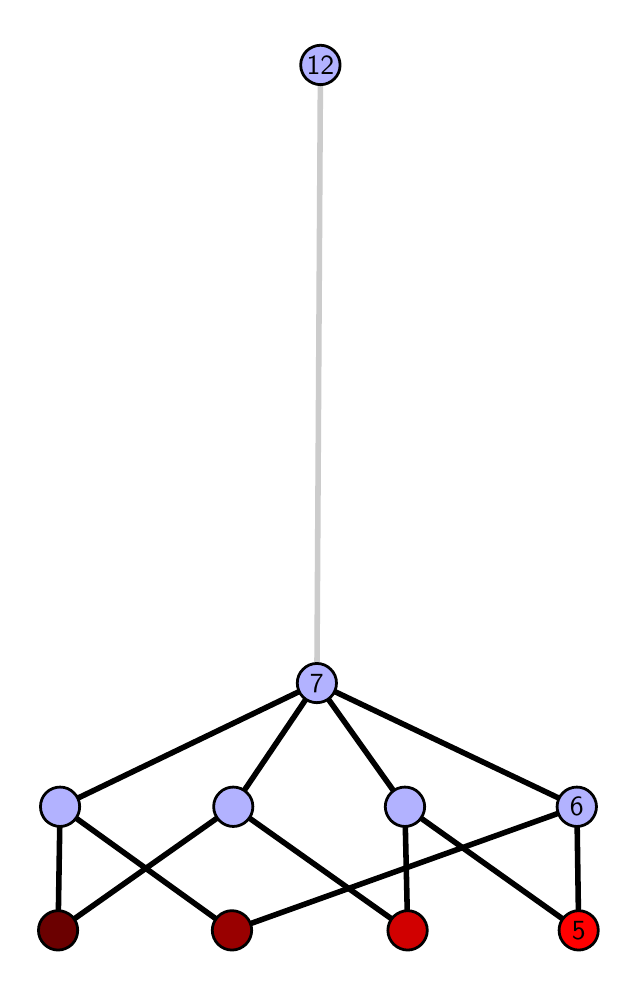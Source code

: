\begingroup%
\makeatletter%
\begin{pgfpicture}%
\pgfpathrectangle{\pgfpointorigin}{\pgfqpoint{2.907in}{4.7in}}%
\pgfusepath{use as bounding box, clip}%
\begin{pgfscope}%
\pgfsetbuttcap%
\pgfsetmiterjoin%
\definecolor{currentfill}{rgb}{1.0,1.0,1.0}%
\pgfsetfillcolor{currentfill}%
\pgfsetlinewidth{0.0pt}%
\definecolor{currentstroke}{rgb}{1.0,1.0,1.0}%
\pgfsetstrokecolor{currentstroke}%
\pgfsetdash{}{0pt}%
\pgfpathmoveto{\pgfqpoint{0.0in}{0.0in}}%
\pgfpathlineto{\pgfqpoint{2.907in}{0.0in}}%
\pgfpathlineto{\pgfqpoint{2.907in}{4.7in}}%
\pgfpathlineto{\pgfqpoint{0.0in}{4.7in}}%
\pgfpathlineto{\pgfqpoint{0.0in}{0.0in}}%
\pgfpathclose%
\pgfusepath{fill}%
\end{pgfscope}%
\begin{pgfscope}%
\pgfsetbuttcap%
\pgfsetmiterjoin%
\definecolor{currentfill}{rgb}{1.0,1.0,1.0}%
\pgfsetfillcolor{currentfill}%
\pgfsetlinewidth{0.0pt}%
\definecolor{currentstroke}{rgb}{0.0,0.0,0.0}%
\pgfsetstrokecolor{currentstroke}%
\pgfsetstrokeopacity{0.0}%
\pgfsetdash{}{0pt}%
\pgfpathmoveto{\pgfqpoint{0.1in}{0.1in}}%
\pgfpathlineto{\pgfqpoint{2.807in}{0.1in}}%
\pgfpathlineto{\pgfqpoint{2.807in}{4.6in}}%
\pgfpathlineto{\pgfqpoint{0.1in}{4.6in}}%
\pgfpathlineto{\pgfqpoint{0.1in}{0.1in}}%
\pgfpathclose%
\pgfusepath{fill}%
\end{pgfscope}%
\begin{pgfscope}%
\pgfpathrectangle{\pgfqpoint{0.1in}{0.1in}}{\pgfqpoint{2.707in}{4.5in}}%
\pgfusepath{clip}%
\pgfsetrectcap%
\pgfsetroundjoin%
\pgfsetlinewidth{2.007pt}%
\definecolor{currentstroke}{rgb}{0.0,0.0,0.0}%
\pgfsetstrokecolor{currentstroke}%
\pgfsetdash{}{0pt}%
\pgfpathmoveto{\pgfqpoint{2.755in}{0.187in}}%
\pgfpathlineto{\pgfqpoint{1.886in}{0.805in}}%
\pgfusepath{stroke}%
\end{pgfscope}%
\begin{pgfscope}%
\pgfpathrectangle{\pgfqpoint{0.1in}{0.1in}}{\pgfqpoint{2.707in}{4.5in}}%
\pgfusepath{clip}%
\pgfsetrectcap%
\pgfsetroundjoin%
\pgfsetlinewidth{2.007pt}%
\definecolor{currentstroke}{rgb}{0.0,0.0,0.0}%
\pgfsetstrokecolor{currentstroke}%
\pgfsetdash{}{0pt}%
\pgfpathmoveto{\pgfqpoint{2.755in}{0.187in}}%
\pgfpathlineto{\pgfqpoint{2.746in}{0.805in}}%
\pgfusepath{stroke}%
\end{pgfscope}%
\begin{pgfscope}%
\pgfpathrectangle{\pgfqpoint{0.1in}{0.1in}}{\pgfqpoint{2.707in}{4.5in}}%
\pgfusepath{clip}%
\pgfsetrectcap%
\pgfsetroundjoin%
\pgfsetlinewidth{2.007pt}%
\definecolor{currentstroke}{rgb}{0.0,0.0,0.0}%
\pgfsetstrokecolor{currentstroke}%
\pgfsetdash{}{0pt}%
\pgfpathmoveto{\pgfqpoint{1.9in}{0.187in}}%
\pgfpathlineto{\pgfqpoint{1.886in}{0.805in}}%
\pgfusepath{stroke}%
\end{pgfscope}%
\begin{pgfscope}%
\pgfpathrectangle{\pgfqpoint{0.1in}{0.1in}}{\pgfqpoint{2.707in}{4.5in}}%
\pgfusepath{clip}%
\pgfsetrectcap%
\pgfsetroundjoin%
\pgfsetlinewidth{2.007pt}%
\definecolor{currentstroke}{rgb}{0.0,0.0,0.0}%
\pgfsetstrokecolor{currentstroke}%
\pgfsetdash{}{0pt}%
\pgfpathmoveto{\pgfqpoint{1.9in}{0.187in}}%
\pgfpathlineto{\pgfqpoint{1.028in}{0.805in}}%
\pgfusepath{stroke}%
\end{pgfscope}%
\begin{pgfscope}%
\pgfpathrectangle{\pgfqpoint{0.1in}{0.1in}}{\pgfqpoint{2.707in}{4.5in}}%
\pgfusepath{clip}%
\pgfsetrectcap%
\pgfsetroundjoin%
\pgfsetlinewidth{2.007pt}%
\definecolor{currentstroke}{rgb}{0.0,0.0,0.0}%
\pgfsetstrokecolor{currentstroke}%
\pgfsetdash{}{0pt}%
\pgfpathmoveto{\pgfqpoint{1.021in}{0.187in}}%
\pgfpathlineto{\pgfqpoint{2.746in}{0.805in}}%
\pgfusepath{stroke}%
\end{pgfscope}%
\begin{pgfscope}%
\pgfpathrectangle{\pgfqpoint{0.1in}{0.1in}}{\pgfqpoint{2.707in}{4.5in}}%
\pgfusepath{clip}%
\pgfsetrectcap%
\pgfsetroundjoin%
\pgfsetlinewidth{2.007pt}%
\definecolor{currentstroke}{rgb}{0.0,0.0,0.0}%
\pgfsetstrokecolor{currentstroke}%
\pgfsetdash{}{0pt}%
\pgfpathmoveto{\pgfqpoint{1.021in}{0.187in}}%
\pgfpathlineto{\pgfqpoint{0.162in}{0.805in}}%
\pgfusepath{stroke}%
\end{pgfscope}%
\begin{pgfscope}%
\pgfpathrectangle{\pgfqpoint{0.1in}{0.1in}}{\pgfqpoint{2.707in}{4.5in}}%
\pgfusepath{clip}%
\pgfsetrectcap%
\pgfsetroundjoin%
\pgfsetlinewidth{2.007pt}%
\definecolor{currentstroke}{rgb}{0.0,0.0,0.0}%
\pgfsetstrokecolor{currentstroke}%
\pgfsetdash{}{0pt}%
\pgfpathmoveto{\pgfqpoint{0.152in}{0.187in}}%
\pgfpathlineto{\pgfqpoint{1.028in}{0.805in}}%
\pgfusepath{stroke}%
\end{pgfscope}%
\begin{pgfscope}%
\pgfpathrectangle{\pgfqpoint{0.1in}{0.1in}}{\pgfqpoint{2.707in}{4.5in}}%
\pgfusepath{clip}%
\pgfsetrectcap%
\pgfsetroundjoin%
\pgfsetlinewidth{2.007pt}%
\definecolor{currentstroke}{rgb}{0.0,0.0,0.0}%
\pgfsetstrokecolor{currentstroke}%
\pgfsetdash{}{0pt}%
\pgfpathmoveto{\pgfqpoint{0.152in}{0.187in}}%
\pgfpathlineto{\pgfqpoint{0.162in}{0.805in}}%
\pgfusepath{stroke}%
\end{pgfscope}%
\begin{pgfscope}%
\pgfpathrectangle{\pgfqpoint{0.1in}{0.1in}}{\pgfqpoint{2.707in}{4.5in}}%
\pgfusepath{clip}%
\pgfsetrectcap%
\pgfsetroundjoin%
\pgfsetlinewidth{2.007pt}%
\definecolor{currentstroke}{rgb}{0.0,0.0,0.0}%
\pgfsetstrokecolor{currentstroke}%
\pgfsetdash{}{0pt}%
\pgfpathmoveto{\pgfqpoint{1.886in}{0.805in}}%
\pgfpathlineto{\pgfqpoint{1.446in}{1.423in}}%
\pgfusepath{stroke}%
\end{pgfscope}%
\begin{pgfscope}%
\pgfpathrectangle{\pgfqpoint{0.1in}{0.1in}}{\pgfqpoint{2.707in}{4.5in}}%
\pgfusepath{clip}%
\pgfsetrectcap%
\pgfsetroundjoin%
\pgfsetlinewidth{2.007pt}%
\definecolor{currentstroke}{rgb}{0.0,0.0,0.0}%
\pgfsetstrokecolor{currentstroke}%
\pgfsetdash{}{0pt}%
\pgfpathmoveto{\pgfqpoint{2.746in}{0.805in}}%
\pgfpathlineto{\pgfqpoint{1.446in}{1.423in}}%
\pgfusepath{stroke}%
\end{pgfscope}%
\begin{pgfscope}%
\pgfpathrectangle{\pgfqpoint{0.1in}{0.1in}}{\pgfqpoint{2.707in}{4.5in}}%
\pgfusepath{clip}%
\pgfsetrectcap%
\pgfsetroundjoin%
\pgfsetlinewidth{2.007pt}%
\definecolor{currentstroke}{rgb}{0.0,0.0,0.0}%
\pgfsetstrokecolor{currentstroke}%
\pgfsetdash{}{0pt}%
\pgfpathmoveto{\pgfqpoint{1.446in}{1.423in}}%
\pgfpathlineto{\pgfqpoint{1.028in}{0.805in}}%
\pgfusepath{stroke}%
\end{pgfscope}%
\begin{pgfscope}%
\pgfpathrectangle{\pgfqpoint{0.1in}{0.1in}}{\pgfqpoint{2.707in}{4.5in}}%
\pgfusepath{clip}%
\pgfsetrectcap%
\pgfsetroundjoin%
\pgfsetlinewidth{2.007pt}%
\definecolor{currentstroke}{rgb}{0.0,0.0,0.0}%
\pgfsetstrokecolor{currentstroke}%
\pgfsetdash{}{0pt}%
\pgfpathmoveto{\pgfqpoint{1.446in}{1.423in}}%
\pgfpathlineto{\pgfqpoint{0.162in}{0.805in}}%
\pgfusepath{stroke}%
\end{pgfscope}%
\begin{pgfscope}%
\pgfpathrectangle{\pgfqpoint{0.1in}{0.1in}}{\pgfqpoint{2.707in}{4.5in}}%
\pgfusepath{clip}%
\pgfsetrectcap%
\pgfsetroundjoin%
\pgfsetlinewidth{2.007pt}%
\definecolor{currentstroke}{rgb}{0.8,0.8,0.8}%
\pgfsetstrokecolor{currentstroke}%
\pgfsetdash{}{0pt}%
\pgfpathmoveto{\pgfqpoint{1.446in}{1.423in}}%
\pgfpathlineto{\pgfqpoint{1.464in}{4.513in}}%
\pgfusepath{stroke}%
\end{pgfscope}%
\begin{pgfscope}%
\pgfsetbuttcap%
\pgfsetroundjoin%
\definecolor{currentfill}{rgb}{0.7,0.7,1.0}%
\pgfsetfillcolor{currentfill}%
\pgfsetlinewidth{1.004pt}%
\definecolor{currentstroke}{rgb}{0.0,0.0,0.0}%
\pgfsetstrokecolor{currentstroke}%
\pgfsetdash{}{0pt}%
\pgfpathmoveto{\pgfqpoint{0.162in}{0.706in}}%
\pgfpathcurveto{\pgfqpoint{0.188in}{0.706in}}{\pgfqpoint{0.213in}{0.717in}}{\pgfqpoint{0.231in}{0.735in}}%
\pgfpathcurveto{\pgfqpoint{0.25in}{0.754in}}{\pgfqpoint{0.26in}{0.779in}}{\pgfqpoint{0.26in}{0.805in}}%
\pgfpathcurveto{\pgfqpoint{0.26in}{0.831in}}{\pgfqpoint{0.25in}{0.856in}}{\pgfqpoint{0.231in}{0.874in}}%
\pgfpathcurveto{\pgfqpoint{0.213in}{0.893in}}{\pgfqpoint{0.188in}{0.903in}}{\pgfqpoint{0.162in}{0.903in}}%
\pgfpathcurveto{\pgfqpoint{0.136in}{0.903in}}{\pgfqpoint{0.111in}{0.893in}}{\pgfqpoint{0.092in}{0.874in}}%
\pgfpathcurveto{\pgfqpoint{0.074in}{0.856in}}{\pgfqpoint{0.064in}{0.831in}}{\pgfqpoint{0.064in}{0.805in}}%
\pgfpathcurveto{\pgfqpoint{0.064in}{0.779in}}{\pgfqpoint{0.074in}{0.754in}}{\pgfqpoint{0.092in}{0.735in}}%
\pgfpathcurveto{\pgfqpoint{0.111in}{0.717in}}{\pgfqpoint{0.136in}{0.706in}}{\pgfqpoint{0.162in}{0.706in}}%
\pgfpathlineto{\pgfqpoint{0.162in}{0.706in}}%
\pgfpathclose%
\pgfusepath{stroke,fill}%
\end{pgfscope}%
\begin{pgfscope}%
\pgfsetbuttcap%
\pgfsetroundjoin%
\definecolor{currentfill}{rgb}{0.7,0.7,1.0}%
\pgfsetfillcolor{currentfill}%
\pgfsetlinewidth{1.004pt}%
\definecolor{currentstroke}{rgb}{0.0,0.0,0.0}%
\pgfsetstrokecolor{currentstroke}%
\pgfsetdash{}{0pt}%
\pgfpathmoveto{\pgfqpoint{1.028in}{0.706in}}%
\pgfpathcurveto{\pgfqpoint{1.054in}{0.706in}}{\pgfqpoint{1.079in}{0.717in}}{\pgfqpoint{1.097in}{0.735in}}%
\pgfpathcurveto{\pgfqpoint{1.116in}{0.754in}}{\pgfqpoint{1.126in}{0.779in}}{\pgfqpoint{1.126in}{0.805in}}%
\pgfpathcurveto{\pgfqpoint{1.126in}{0.831in}}{\pgfqpoint{1.116in}{0.856in}}{\pgfqpoint{1.097in}{0.874in}}%
\pgfpathcurveto{\pgfqpoint{1.079in}{0.893in}}{\pgfqpoint{1.054in}{0.903in}}{\pgfqpoint{1.028in}{0.903in}}%
\pgfpathcurveto{\pgfqpoint{1.002in}{0.903in}}{\pgfqpoint{0.977in}{0.893in}}{\pgfqpoint{0.959in}{0.874in}}%
\pgfpathcurveto{\pgfqpoint{0.94in}{0.856in}}{\pgfqpoint{0.93in}{0.831in}}{\pgfqpoint{0.93in}{0.805in}}%
\pgfpathcurveto{\pgfqpoint{0.93in}{0.779in}}{\pgfqpoint{0.94in}{0.754in}}{\pgfqpoint{0.959in}{0.735in}}%
\pgfpathcurveto{\pgfqpoint{0.977in}{0.717in}}{\pgfqpoint{1.002in}{0.706in}}{\pgfqpoint{1.028in}{0.706in}}%
\pgfpathlineto{\pgfqpoint{1.028in}{0.706in}}%
\pgfpathclose%
\pgfusepath{stroke,fill}%
\end{pgfscope}%
\begin{pgfscope}%
\pgfsetbuttcap%
\pgfsetroundjoin%
\definecolor{currentfill}{rgb}{0.7,0.7,1.0}%
\pgfsetfillcolor{currentfill}%
\pgfsetlinewidth{1.004pt}%
\definecolor{currentstroke}{rgb}{0.0,0.0,0.0}%
\pgfsetstrokecolor{currentstroke}%
\pgfsetdash{}{0pt}%
\pgfpathmoveto{\pgfqpoint{1.886in}{0.706in}}%
\pgfpathcurveto{\pgfqpoint{1.913in}{0.706in}}{\pgfqpoint{1.938in}{0.717in}}{\pgfqpoint{1.956in}{0.735in}}%
\pgfpathcurveto{\pgfqpoint{1.974in}{0.754in}}{\pgfqpoint{1.985in}{0.779in}}{\pgfqpoint{1.985in}{0.805in}}%
\pgfpathcurveto{\pgfqpoint{1.985in}{0.831in}}{\pgfqpoint{1.974in}{0.856in}}{\pgfqpoint{1.956in}{0.874in}}%
\pgfpathcurveto{\pgfqpoint{1.938in}{0.893in}}{\pgfqpoint{1.913in}{0.903in}}{\pgfqpoint{1.886in}{0.903in}}%
\pgfpathcurveto{\pgfqpoint{1.86in}{0.903in}}{\pgfqpoint{1.835in}{0.893in}}{\pgfqpoint{1.817in}{0.874in}}%
\pgfpathcurveto{\pgfqpoint{1.799in}{0.856in}}{\pgfqpoint{1.788in}{0.831in}}{\pgfqpoint{1.788in}{0.805in}}%
\pgfpathcurveto{\pgfqpoint{1.788in}{0.779in}}{\pgfqpoint{1.799in}{0.754in}}{\pgfqpoint{1.817in}{0.735in}}%
\pgfpathcurveto{\pgfqpoint{1.835in}{0.717in}}{\pgfqpoint{1.86in}{0.706in}}{\pgfqpoint{1.886in}{0.706in}}%
\pgfpathlineto{\pgfqpoint{1.886in}{0.706in}}%
\pgfpathclose%
\pgfusepath{stroke,fill}%
\end{pgfscope}%
\begin{pgfscope}%
\pgfsetbuttcap%
\pgfsetroundjoin%
\definecolor{currentfill}{rgb}{0.7,0.7,1.0}%
\pgfsetfillcolor{currentfill}%
\pgfsetlinewidth{1.004pt}%
\definecolor{currentstroke}{rgb}{0.0,0.0,0.0}%
\pgfsetstrokecolor{currentstroke}%
\pgfsetdash{}{0pt}%
\pgfpathmoveto{\pgfqpoint{2.746in}{0.706in}}%
\pgfpathcurveto{\pgfqpoint{2.772in}{0.706in}}{\pgfqpoint{2.797in}{0.717in}}{\pgfqpoint{2.815in}{0.735in}}%
\pgfpathcurveto{\pgfqpoint{2.833in}{0.754in}}{\pgfqpoint{2.844in}{0.779in}}{\pgfqpoint{2.844in}{0.805in}}%
\pgfpathcurveto{\pgfqpoint{2.844in}{0.831in}}{\pgfqpoint{2.833in}{0.856in}}{\pgfqpoint{2.815in}{0.874in}}%
\pgfpathcurveto{\pgfqpoint{2.797in}{0.893in}}{\pgfqpoint{2.772in}{0.903in}}{\pgfqpoint{2.746in}{0.903in}}%
\pgfpathcurveto{\pgfqpoint{2.72in}{0.903in}}{\pgfqpoint{2.695in}{0.893in}}{\pgfqpoint{2.676in}{0.874in}}%
\pgfpathcurveto{\pgfqpoint{2.658in}{0.856in}}{\pgfqpoint{2.647in}{0.831in}}{\pgfqpoint{2.647in}{0.805in}}%
\pgfpathcurveto{\pgfqpoint{2.647in}{0.779in}}{\pgfqpoint{2.658in}{0.754in}}{\pgfqpoint{2.676in}{0.735in}}%
\pgfpathcurveto{\pgfqpoint{2.695in}{0.717in}}{\pgfqpoint{2.72in}{0.706in}}{\pgfqpoint{2.746in}{0.706in}}%
\pgfpathlineto{\pgfqpoint{2.746in}{0.706in}}%
\pgfpathclose%
\pgfusepath{stroke,fill}%
\end{pgfscope}%
\begin{pgfscope}%
\pgfsetbuttcap%
\pgfsetroundjoin%
\definecolor{currentfill}{rgb}{0.7,0.7,1.0}%
\pgfsetfillcolor{currentfill}%
\pgfsetlinewidth{1.004pt}%
\definecolor{currentstroke}{rgb}{0.0,0.0,0.0}%
\pgfsetstrokecolor{currentstroke}%
\pgfsetdash{}{0pt}%
\pgfpathmoveto{\pgfqpoint{1.446in}{1.325in}}%
\pgfpathcurveto{\pgfqpoint{1.472in}{1.325in}}{\pgfqpoint{1.497in}{1.335in}}{\pgfqpoint{1.515in}{1.353in}}%
\pgfpathcurveto{\pgfqpoint{1.534in}{1.372in}}{\pgfqpoint{1.544in}{1.397in}}{\pgfqpoint{1.544in}{1.423in}}%
\pgfpathcurveto{\pgfqpoint{1.544in}{1.449in}}{\pgfqpoint{1.534in}{1.474in}}{\pgfqpoint{1.515in}{1.492in}}%
\pgfpathcurveto{\pgfqpoint{1.497in}{1.511in}}{\pgfqpoint{1.472in}{1.521in}}{\pgfqpoint{1.446in}{1.521in}}%
\pgfpathcurveto{\pgfqpoint{1.42in}{1.521in}}{\pgfqpoint{1.395in}{1.511in}}{\pgfqpoint{1.377in}{1.492in}}%
\pgfpathcurveto{\pgfqpoint{1.358in}{1.474in}}{\pgfqpoint{1.348in}{1.449in}}{\pgfqpoint{1.348in}{1.423in}}%
\pgfpathcurveto{\pgfqpoint{1.348in}{1.397in}}{\pgfqpoint{1.358in}{1.372in}}{\pgfqpoint{1.377in}{1.353in}}%
\pgfpathcurveto{\pgfqpoint{1.395in}{1.335in}}{\pgfqpoint{1.42in}{1.325in}}{\pgfqpoint{1.446in}{1.325in}}%
\pgfpathlineto{\pgfqpoint{1.446in}{1.325in}}%
\pgfpathclose%
\pgfusepath{stroke,fill}%
\end{pgfscope}%
\begin{pgfscope}%
\pgfsetbuttcap%
\pgfsetroundjoin%
\definecolor{currentfill}{rgb}{0.7,0.7,1.0}%
\pgfsetfillcolor{currentfill}%
\pgfsetlinewidth{1.004pt}%
\definecolor{currentstroke}{rgb}{0.0,0.0,0.0}%
\pgfsetstrokecolor{currentstroke}%
\pgfsetdash{}{0pt}%
\pgfpathmoveto{\pgfqpoint{1.464in}{4.415in}}%
\pgfpathcurveto{\pgfqpoint{1.49in}{4.415in}}{\pgfqpoint{1.515in}{4.426in}}{\pgfqpoint{1.533in}{4.444in}}%
\pgfpathcurveto{\pgfqpoint{1.552in}{4.462in}}{\pgfqpoint{1.562in}{4.487in}}{\pgfqpoint{1.562in}{4.513in}}%
\pgfpathcurveto{\pgfqpoint{1.562in}{4.54in}}{\pgfqpoint{1.552in}{4.564in}}{\pgfqpoint{1.533in}{4.583in}}%
\pgfpathcurveto{\pgfqpoint{1.515in}{4.601in}}{\pgfqpoint{1.49in}{4.612in}}{\pgfqpoint{1.464in}{4.612in}}%
\pgfpathcurveto{\pgfqpoint{1.438in}{4.612in}}{\pgfqpoint{1.413in}{4.601in}}{\pgfqpoint{1.394in}{4.583in}}%
\pgfpathcurveto{\pgfqpoint{1.376in}{4.564in}}{\pgfqpoint{1.365in}{4.54in}}{\pgfqpoint{1.365in}{4.513in}}%
\pgfpathcurveto{\pgfqpoint{1.365in}{4.487in}}{\pgfqpoint{1.376in}{4.462in}}{\pgfqpoint{1.394in}{4.444in}}%
\pgfpathcurveto{\pgfqpoint{1.413in}{4.426in}}{\pgfqpoint{1.438in}{4.415in}}{\pgfqpoint{1.464in}{4.415in}}%
\pgfpathlineto{\pgfqpoint{1.464in}{4.415in}}%
\pgfpathclose%
\pgfusepath{stroke,fill}%
\end{pgfscope}%
\begin{pgfscope}%
\pgfsetbuttcap%
\pgfsetroundjoin%
\definecolor{currentfill}{rgb}{0.418,0.0,0.0}%
\pgfsetfillcolor{currentfill}%
\pgfsetlinewidth{1.004pt}%
\definecolor{currentstroke}{rgb}{0.0,0.0,0.0}%
\pgfsetstrokecolor{currentstroke}%
\pgfsetdash{}{0pt}%
\pgfpathmoveto{\pgfqpoint{0.152in}{0.088in}}%
\pgfpathcurveto{\pgfqpoint{0.178in}{0.088in}}{\pgfqpoint{0.203in}{0.099in}}{\pgfqpoint{0.222in}{0.117in}}%
\pgfpathcurveto{\pgfqpoint{0.24in}{0.136in}}{\pgfqpoint{0.25in}{0.16in}}{\pgfqpoint{0.25in}{0.187in}}%
\pgfpathcurveto{\pgfqpoint{0.25in}{0.213in}}{\pgfqpoint{0.24in}{0.238in}}{\pgfqpoint{0.222in}{0.256in}}%
\pgfpathcurveto{\pgfqpoint{0.203in}{0.274in}}{\pgfqpoint{0.178in}{0.285in}}{\pgfqpoint{0.152in}{0.285in}}%
\pgfpathcurveto{\pgfqpoint{0.126in}{0.285in}}{\pgfqpoint{0.101in}{0.274in}}{\pgfqpoint{0.083in}{0.256in}}%
\pgfpathcurveto{\pgfqpoint{0.064in}{0.238in}}{\pgfqpoint{0.054in}{0.213in}}{\pgfqpoint{0.054in}{0.187in}}%
\pgfpathcurveto{\pgfqpoint{0.054in}{0.16in}}{\pgfqpoint{0.064in}{0.136in}}{\pgfqpoint{0.083in}{0.117in}}%
\pgfpathcurveto{\pgfqpoint{0.101in}{0.099in}}{\pgfqpoint{0.126in}{0.088in}}{\pgfqpoint{0.152in}{0.088in}}%
\pgfpathlineto{\pgfqpoint{0.152in}{0.088in}}%
\pgfpathclose%
\pgfusepath{stroke,fill}%
\end{pgfscope}%
\begin{pgfscope}%
\pgfsetbuttcap%
\pgfsetroundjoin%
\definecolor{currentfill}{rgb}{0.6,0.0,0.0}%
\pgfsetfillcolor{currentfill}%
\pgfsetlinewidth{1.004pt}%
\definecolor{currentstroke}{rgb}{0.0,0.0,0.0}%
\pgfsetstrokecolor{currentstroke}%
\pgfsetdash{}{0pt}%
\pgfpathmoveto{\pgfqpoint{1.021in}{0.088in}}%
\pgfpathcurveto{\pgfqpoint{1.048in}{0.088in}}{\pgfqpoint{1.072in}{0.099in}}{\pgfqpoint{1.091in}{0.117in}}%
\pgfpathcurveto{\pgfqpoint{1.109in}{0.136in}}{\pgfqpoint{1.12in}{0.16in}}{\pgfqpoint{1.12in}{0.187in}}%
\pgfpathcurveto{\pgfqpoint{1.12in}{0.213in}}{\pgfqpoint{1.109in}{0.238in}}{\pgfqpoint{1.091in}{0.256in}}%
\pgfpathcurveto{\pgfqpoint{1.072in}{0.274in}}{\pgfqpoint{1.048in}{0.285in}}{\pgfqpoint{1.021in}{0.285in}}%
\pgfpathcurveto{\pgfqpoint{0.995in}{0.285in}}{\pgfqpoint{0.97in}{0.274in}}{\pgfqpoint{0.952in}{0.256in}}%
\pgfpathcurveto{\pgfqpoint{0.934in}{0.238in}}{\pgfqpoint{0.923in}{0.213in}}{\pgfqpoint{0.923in}{0.187in}}%
\pgfpathcurveto{\pgfqpoint{0.923in}{0.16in}}{\pgfqpoint{0.934in}{0.136in}}{\pgfqpoint{0.952in}{0.117in}}%
\pgfpathcurveto{\pgfqpoint{0.97in}{0.099in}}{\pgfqpoint{0.995in}{0.088in}}{\pgfqpoint{1.021in}{0.088in}}%
\pgfpathlineto{\pgfqpoint{1.021in}{0.088in}}%
\pgfpathclose%
\pgfusepath{stroke,fill}%
\end{pgfscope}%
\begin{pgfscope}%
\pgfsetbuttcap%
\pgfsetroundjoin%
\definecolor{currentfill}{rgb}{0.818,0.0,0.0}%
\pgfsetfillcolor{currentfill}%
\pgfsetlinewidth{1.004pt}%
\definecolor{currentstroke}{rgb}{0.0,0.0,0.0}%
\pgfsetstrokecolor{currentstroke}%
\pgfsetdash{}{0pt}%
\pgfpathmoveto{\pgfqpoint{1.9in}{0.088in}}%
\pgfpathcurveto{\pgfqpoint{1.926in}{0.088in}}{\pgfqpoint{1.951in}{0.099in}}{\pgfqpoint{1.969in}{0.117in}}%
\pgfpathcurveto{\pgfqpoint{1.987in}{0.136in}}{\pgfqpoint{1.998in}{0.16in}}{\pgfqpoint{1.998in}{0.187in}}%
\pgfpathcurveto{\pgfqpoint{1.998in}{0.213in}}{\pgfqpoint{1.987in}{0.238in}}{\pgfqpoint{1.969in}{0.256in}}%
\pgfpathcurveto{\pgfqpoint{1.951in}{0.274in}}{\pgfqpoint{1.926in}{0.285in}}{\pgfqpoint{1.9in}{0.285in}}%
\pgfpathcurveto{\pgfqpoint{1.874in}{0.285in}}{\pgfqpoint{1.849in}{0.274in}}{\pgfqpoint{1.83in}{0.256in}}%
\pgfpathcurveto{\pgfqpoint{1.812in}{0.238in}}{\pgfqpoint{1.801in}{0.213in}}{\pgfqpoint{1.801in}{0.187in}}%
\pgfpathcurveto{\pgfqpoint{1.801in}{0.16in}}{\pgfqpoint{1.812in}{0.136in}}{\pgfqpoint{1.83in}{0.117in}}%
\pgfpathcurveto{\pgfqpoint{1.849in}{0.099in}}{\pgfqpoint{1.874in}{0.088in}}{\pgfqpoint{1.9in}{0.088in}}%
\pgfpathlineto{\pgfqpoint{1.9in}{0.088in}}%
\pgfpathclose%
\pgfusepath{stroke,fill}%
\end{pgfscope}%
\begin{pgfscope}%
\pgfsetbuttcap%
\pgfsetroundjoin%
\definecolor{currentfill}{rgb}{1.0,0.0,0.0}%
\pgfsetfillcolor{currentfill}%
\pgfsetlinewidth{1.004pt}%
\definecolor{currentstroke}{rgb}{0.0,0.0,0.0}%
\pgfsetstrokecolor{currentstroke}%
\pgfsetdash{}{0pt}%
\pgfpathmoveto{\pgfqpoint{2.755in}{0.088in}}%
\pgfpathcurveto{\pgfqpoint{2.781in}{0.088in}}{\pgfqpoint{2.806in}{0.099in}}{\pgfqpoint{2.825in}{0.117in}}%
\pgfpathcurveto{\pgfqpoint{2.843in}{0.136in}}{\pgfqpoint{2.853in}{0.16in}}{\pgfqpoint{2.853in}{0.187in}}%
\pgfpathcurveto{\pgfqpoint{2.853in}{0.213in}}{\pgfqpoint{2.843in}{0.238in}}{\pgfqpoint{2.825in}{0.256in}}%
\pgfpathcurveto{\pgfqpoint{2.806in}{0.274in}}{\pgfqpoint{2.781in}{0.285in}}{\pgfqpoint{2.755in}{0.285in}}%
\pgfpathcurveto{\pgfqpoint{2.729in}{0.285in}}{\pgfqpoint{2.704in}{0.274in}}{\pgfqpoint{2.686in}{0.256in}}%
\pgfpathcurveto{\pgfqpoint{2.667in}{0.238in}}{\pgfqpoint{2.657in}{0.213in}}{\pgfqpoint{2.657in}{0.187in}}%
\pgfpathcurveto{\pgfqpoint{2.657in}{0.16in}}{\pgfqpoint{2.667in}{0.136in}}{\pgfqpoint{2.686in}{0.117in}}%
\pgfpathcurveto{\pgfqpoint{2.704in}{0.099in}}{\pgfqpoint{2.729in}{0.088in}}{\pgfqpoint{2.755in}{0.088in}}%
\pgfpathlineto{\pgfqpoint{2.755in}{0.088in}}%
\pgfpathclose%
\pgfusepath{stroke,fill}%
\end{pgfscope}%
\begin{pgfscope}%
\definecolor{textcolor}{rgb}{0.0,0.0,0.0}%
\pgfsetstrokecolor{textcolor}%
\pgfsetfillcolor{textcolor}%
\pgftext[x=2.755in,y=0.187in,,]{\color{textcolor}\sffamily\fontsize{10.0}{12.0}\selectfont 5}%
\end{pgfscope}%
\begin{pgfscope}%
\definecolor{textcolor}{rgb}{0.0,0.0,0.0}%
\pgfsetstrokecolor{textcolor}%
\pgfsetfillcolor{textcolor}%
\pgftext[x=2.746in,y=0.805in,,]{\color{textcolor}\sffamily\fontsize{10.0}{12.0}\selectfont 6}%
\end{pgfscope}%
\begin{pgfscope}%
\definecolor{textcolor}{rgb}{0.0,0.0,0.0}%
\pgfsetstrokecolor{textcolor}%
\pgfsetfillcolor{textcolor}%
\pgftext[x=1.446in,y=1.423in,,]{\color{textcolor}\sffamily\fontsize{10.0}{12.0}\selectfont 7}%
\end{pgfscope}%
\begin{pgfscope}%
\definecolor{textcolor}{rgb}{0.0,0.0,0.0}%
\pgfsetstrokecolor{textcolor}%
\pgfsetfillcolor{textcolor}%
\pgftext[x=1.464in,y=4.513in,,]{\color{textcolor}\sffamily\fontsize{10.0}{12.0}\selectfont 12}%
\end{pgfscope}%
\end{pgfpicture}%
\makeatother%
\endgroup%
